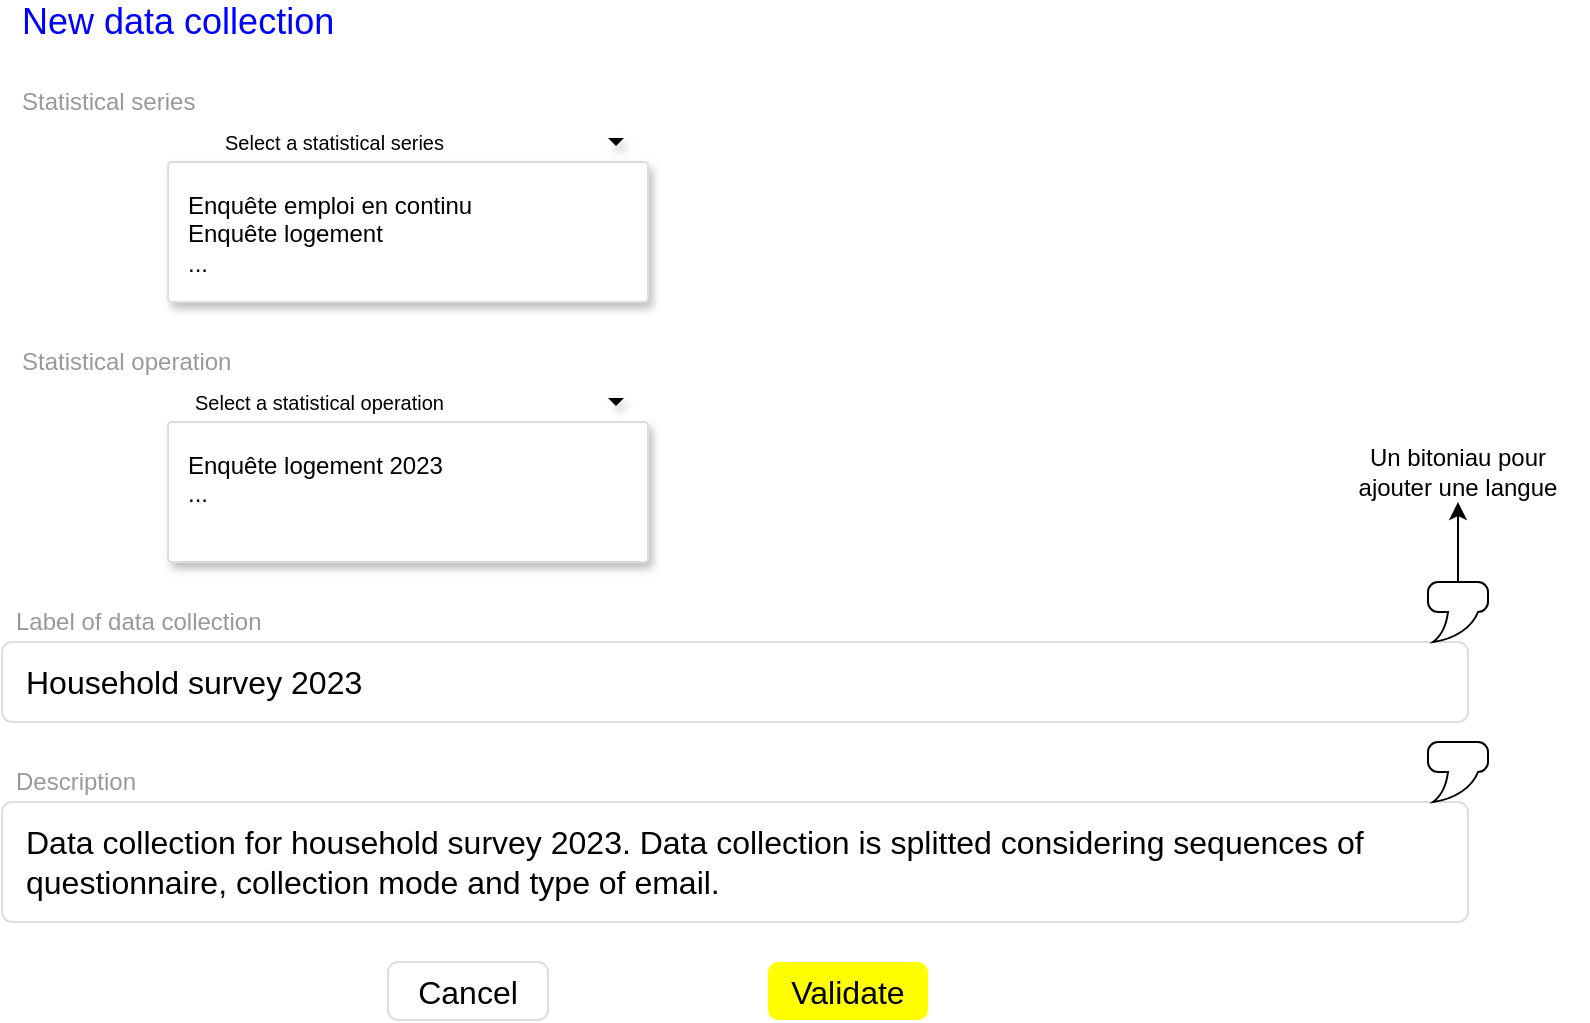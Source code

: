 <mxfile version="18.0.2" type="github"><diagram name="Page-1" id="c9db0220-8083-56f3-ca83-edcdcd058819"><mxGraphModel dx="942" dy="385" grid="1" gridSize="10" guides="1" tooltips="1" connect="1" arrows="1" fold="1" page="1" pageScale="1.5" pageWidth="826" pageHeight="1169" background="#ffffff" math="0" shadow="0"><root><mxCell id="0" style=";html=1;"/><mxCell id="1" style=";html=1;" parent="0"/><mxCell id="3d76a8aef4d5c911-17" value="Label of data collection" style="html=1;shadow=0;dashed=0;shape=mxgraph.bootstrap.rect;strokeColor=none;fillColor=none;fontColor=#999999;align=left;spacingLeft=5;whiteSpace=wrap;rounded=0;" parent="1" vertex="1"><mxGeometry x="27" y="390" width="200" height="20" as="geometry"/></mxCell><mxCell id="3d76a8aef4d5c911-18" value="Household survey 2023" style="html=1;shadow=0;dashed=0;shape=mxgraph.bootstrap.rrect;rSize=5;strokeColor=#dddddd;;align=left;spacingLeft=10;fontSize=16;whiteSpace=wrap;rounded=0;" parent="1" vertex="1"><mxGeometry x="27" y="410" width="733" height="40" as="geometry"/></mxCell><mxCell id="3d76a8aef4d5c911-19" value="Description" style="html=1;shadow=0;dashed=0;shape=mxgraph.bootstrap.rect;strokeColor=none;fillColor=none;fontColor=#999999;align=left;spacingLeft=5;whiteSpace=wrap;rounded=0;" parent="1" vertex="1"><mxGeometry x="27" y="470" width="200" height="20" as="geometry"/></mxCell><mxCell id="3d76a8aef4d5c911-20" value="Data collection for household survey 2023. Data collection is splitted considering sequences of questionnaire, collection mode and type of email. " style="html=1;shadow=0;dashed=0;shape=mxgraph.bootstrap.rrect;rSize=5;strokeColor=#dddddd;align=left;spacingLeft=10;fontSize=16;whiteSpace=wrap;rounded=0;" parent="1" vertex="1"><mxGeometry x="27" y="490" width="733" height="60" as="geometry"/></mxCell><mxCell id="3d76a8aef4d5c911-23" value="Statistical series" style="html=1;shadow=0;dashed=0;shape=mxgraph.bootstrap.rect;strokeColor=none;fillColor=none;fontColor=#999999;align=left;spacingLeft=5;whiteSpace=wrap;rounded=0;" parent="1" vertex="1"><mxGeometry x="30" y="130" width="200" height="20" as="geometry"/></mxCell><mxCell id="3d76a8aef4d5c911-25" value="Select a statistical series" style="html=1;shadow=0;dashed=0;shape=mxgraph.bootstrap.rect;strokeColor=none;fillColor=none;align=right;fontSize=10;whiteSpace=wrap;rounded=0;" parent="1" vertex="1"><mxGeometry x="30" y="150" width="220" height="20" as="geometry"/></mxCell><mxCell id="3d76a8aef4d5c911-26" value="" style="shape=triangle;strokeColor=none;fillColor=#000000;direction=south;rounded=0;shadow=1;fontSize=12;fontColor=#000000;align=center;html=1;" parent="1" vertex="1"><mxGeometry x="330" y="158" width="8" height="4" as="geometry"/></mxCell><mxCell id="3d76a8aef4d5c911-27" value="Enquête emploi en continu&lt;br&gt;&lt;div&gt;Enquête logement&lt;/div&gt;&lt;div&gt;...&lt;br&gt;&lt;/div&gt;" style="html=1;shadow=0;dashed=0;shape=mxgraph.bootstrap.rrect;fontSize=12;rSize=2;strokeColor=#dddddd;align=left;verticalAlign=top;spacing=10;shadow=1;whiteSpace=wrap;rounded=0;" parent="1" vertex="1"><mxGeometry x="110" y="170" width="240" height="70" as="geometry"/></mxCell><mxCell id="-qu1YzCTw--MIumMyG8b-5" style="edgeStyle=orthogonalEdgeStyle;rounded=0;orthogonalLoop=1;jettySize=auto;html=1;" edge="1" parent="1" source="-qu1YzCTw--MIumMyG8b-3" target="-qu1YzCTw--MIumMyG8b-4"><mxGeometry relative="1" as="geometry"/></mxCell><mxCell id="-qu1YzCTw--MIumMyG8b-3" value="" style="whiteSpace=wrap;html=1;shape=mxgraph.basic.roundRectCallout;dx=30;dy=15;size=5;boundedLbl=1;" vertex="1" parent="1"><mxGeometry x="740" y="380" width="30" height="30" as="geometry"/></mxCell><mxCell id="-qu1YzCTw--MIumMyG8b-4" value="Un bitoniau pour ajouter une langue" style="text;html=1;strokeColor=none;fillColor=none;align=center;verticalAlign=middle;whiteSpace=wrap;rounded=0;" vertex="1" parent="1"><mxGeometry x="690" y="310" width="130" height="30" as="geometry"/></mxCell><mxCell id="-qu1YzCTw--MIumMyG8b-10" value="Statistical operation" style="html=1;shadow=0;dashed=0;shape=mxgraph.bootstrap.rect;strokeColor=none;fillColor=none;fontColor=#999999;align=left;spacingLeft=5;whiteSpace=wrap;rounded=0;" vertex="1" parent="1"><mxGeometry x="30" y="260" width="200" height="20" as="geometry"/></mxCell><mxCell id="-qu1YzCTw--MIumMyG8b-11" value="" style="shape=triangle;strokeColor=none;fillColor=#000000;direction=south;rounded=0;shadow=1;fontSize=12;fontColor=#000000;align=center;html=1;" vertex="1" parent="1"><mxGeometry x="330" y="288" width="8" height="4" as="geometry"/></mxCell><mxCell id="-qu1YzCTw--MIumMyG8b-12" value="Enquête logement 2023&lt;br&gt;&lt;div&gt;...&lt;br&gt;&lt;/div&gt;" style="html=1;shadow=0;dashed=0;shape=mxgraph.bootstrap.rrect;fontSize=12;rSize=2;strokeColor=#dddddd;align=left;verticalAlign=top;spacing=10;shadow=1;whiteSpace=wrap;rounded=0;" vertex="1" parent="1"><mxGeometry x="110" y="300" width="240" height="70" as="geometry"/></mxCell><mxCell id="-qu1YzCTw--MIumMyG8b-13" value="" style="whiteSpace=wrap;html=1;shape=mxgraph.basic.roundRectCallout;dx=30;dy=15;size=5;boundedLbl=1;" vertex="1" parent="1"><mxGeometry x="740" y="460" width="30" height="30" as="geometry"/></mxCell><mxCell id="-qu1YzCTw--MIumMyG8b-17" value="&lt;font style=&quot;font-size: 18px;&quot;&gt;New data collection&lt;br&gt;&lt;/font&gt;" style="html=1;shadow=0;dashed=0;shape=mxgraph.bootstrap.rect;strokeColor=none;fillColor=none;fontColor=#0000FF;align=left;spacingLeft=5;whiteSpace=wrap;rounded=0;" vertex="1" parent="1"><mxGeometry x="30" y="90" width="200" height="20" as="geometry"/></mxCell><mxCell id="-qu1YzCTw--MIumMyG8b-21" value="Validate" style="html=1;shadow=0;dashed=0;shape=mxgraph.bootstrap.rrect;rSize=5;fontSize=16;fillColor=#FFFF00;strokeColor=none;fontColor=#000000;whiteSpace=wrap;" vertex="1" parent="1"><mxGeometry x="410" y="570" width="80" height="29" as="geometry"/></mxCell><mxCell id="-qu1YzCTw--MIumMyG8b-22" value="Cancel" style="html=1;shadow=0;dashed=0;shape=mxgraph.bootstrap.rrect;rSize=5;fontSize=16;strokeColor=#dddddd;whiteSpace=wrap;" vertex="1" parent="1"><mxGeometry x="220" y="570" width="80" height="29" as="geometry"/></mxCell><mxCell id="-qu1YzCTw--MIumMyG8b-23" value="Select a statistical operation" style="html=1;shadow=0;dashed=0;shape=mxgraph.bootstrap.rect;strokeColor=none;fillColor=none;align=right;fontSize=10;whiteSpace=wrap;rounded=0;" vertex="1" parent="1"><mxGeometry x="30" y="280" width="220" height="20" as="geometry"/></mxCell></root></mxGraphModel></diagram></mxfile>
